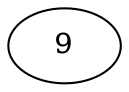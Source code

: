 
digraph G {
fontname="Helvetica";

/* Node attributes */

9 [color="black", shape="ellipse" style="filled,rounded", fillcolor="white", URL="", tooltip="9", target="_blank"];

}
